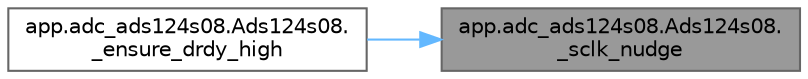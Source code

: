 digraph "app.adc_ads124s08.Ads124s08._sclk_nudge"
{
 // LATEX_PDF_SIZE
  bgcolor="transparent";
  edge [fontname=Helvetica,fontsize=10,labelfontname=Helvetica,labelfontsize=10];
  node [fontname=Helvetica,fontsize=10,shape=box,height=0.2,width=0.4];
  rankdir="RL";
  Node1 [id="Node000001",label="app.adc_ads124s08.Ads124s08.\l_sclk_nudge",height=0.2,width=0.4,color="gray40", fillcolor="grey60", style="filled", fontcolor="black",tooltip="Envoie un coup de pouce sur SCLK pour synchroniser DRDY."];
  Node1 -> Node2 [id="edge1_Node000001_Node000002",dir="back",color="steelblue1",style="solid",tooltip=" "];
  Node2 [id="Node000002",label="app.adc_ads124s08.Ads124s08.\l_ensure_drdy_high",height=0.2,width=0.4,color="grey40", fillcolor="white", style="filled",URL="$classapp_1_1adc__ads124s08_1_1_ads124s08.html#ad1af9e1885ee3e2576eba6720251ef36",tooltip="Assure que le signal DRDY est à l'état HIGH."];
}
